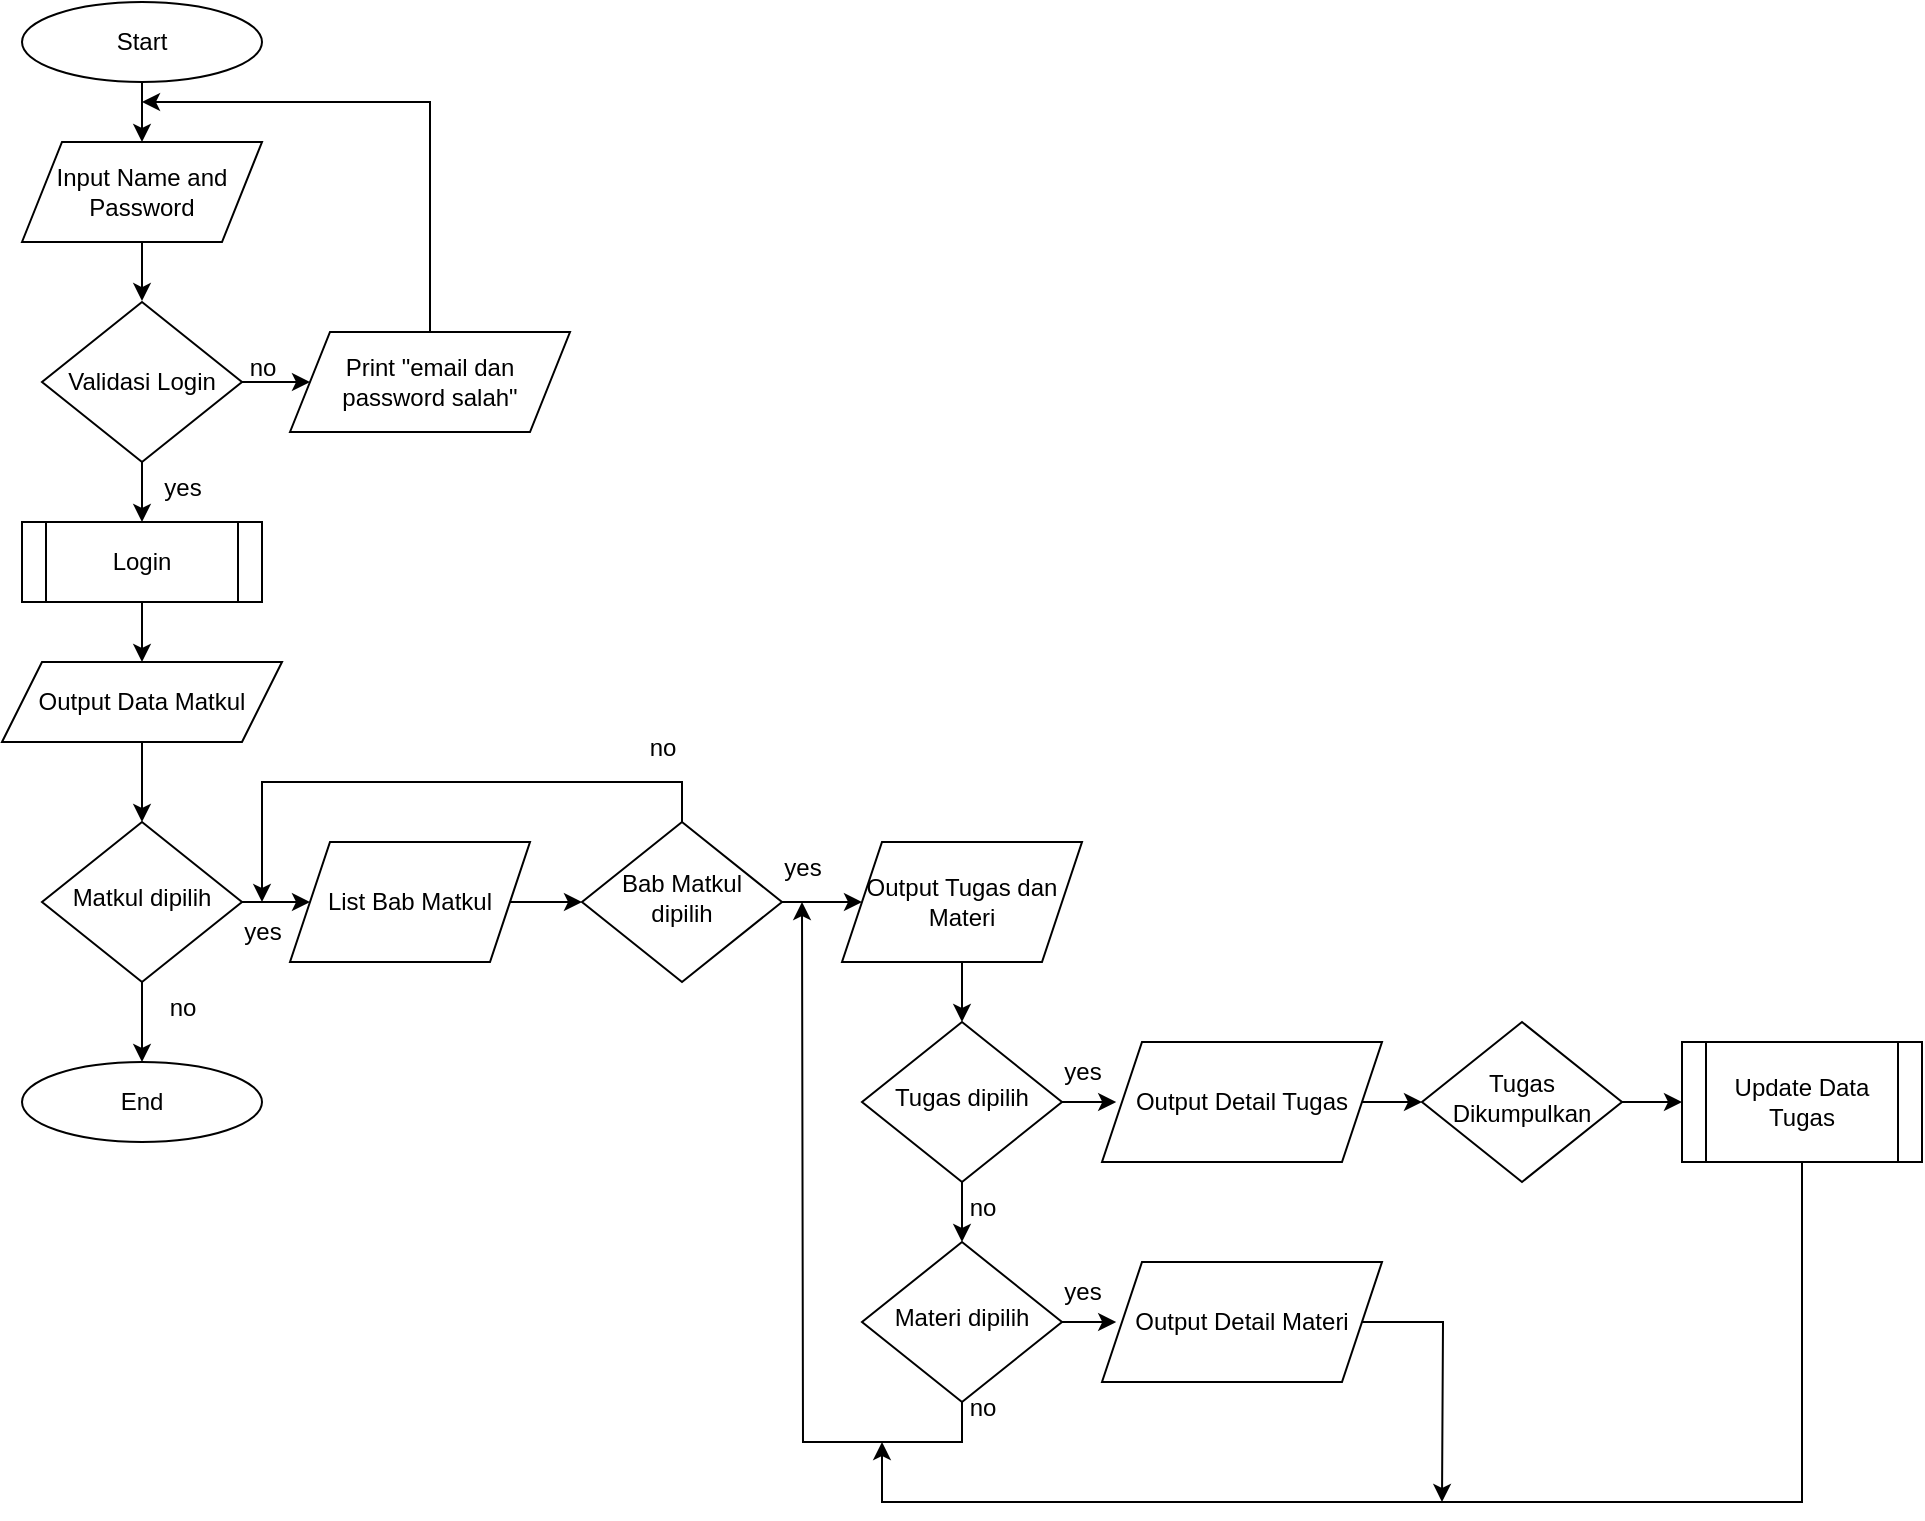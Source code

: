 <mxfile version="24.8.4">
  <diagram id="C5RBs43oDa-KdzZeNtuy" name="Page-1">
    <mxGraphModel dx="582" dy="285" grid="1" gridSize="10" guides="1" tooltips="1" connect="1" arrows="1" fold="1" page="1" pageScale="1" pageWidth="827" pageHeight="1169" math="0" shadow="0">
      <root>
        <mxCell id="WIyWlLk6GJQsqaUBKTNV-0" />
        <mxCell id="WIyWlLk6GJQsqaUBKTNV-1" parent="WIyWlLk6GJQsqaUBKTNV-0" />
        <mxCell id="Xe7hF2go13il3TsBRJFx-59" value="" style="group" vertex="1" connectable="0" parent="WIyWlLk6GJQsqaUBKTNV-1">
          <mxGeometry x="150" width="960" height="750" as="geometry" />
        </mxCell>
        <mxCell id="Xe7hF2go13il3TsBRJFx-16" style="edgeStyle=orthogonalEdgeStyle;rounded=0;orthogonalLoop=1;jettySize=auto;html=1;exitX=1;exitY=0.5;exitDx=0;exitDy=0;entryX=0;entryY=0.5;entryDx=0;entryDy=0;" edge="1" parent="Xe7hF2go13il3TsBRJFx-59" source="WIyWlLk6GJQsqaUBKTNV-6" target="Xe7hF2go13il3TsBRJFx-10">
          <mxGeometry relative="1" as="geometry" />
        </mxCell>
        <mxCell id="Xe7hF2go13il3TsBRJFx-43" style="edgeStyle=orthogonalEdgeStyle;rounded=0;orthogonalLoop=1;jettySize=auto;html=1;exitX=0.5;exitY=1;exitDx=0;exitDy=0;" edge="1" parent="Xe7hF2go13il3TsBRJFx-59" source="WIyWlLk6GJQsqaUBKTNV-6" target="Xe7hF2go13il3TsBRJFx-42">
          <mxGeometry relative="1" as="geometry" />
        </mxCell>
        <mxCell id="WIyWlLk6GJQsqaUBKTNV-6" value="Matkul dipilih" style="rhombus;whiteSpace=wrap;html=1;shadow=0;fontFamily=Helvetica;fontSize=12;align=center;strokeWidth=1;spacing=6;spacingTop=-4;" parent="Xe7hF2go13il3TsBRJFx-59" vertex="1">
          <mxGeometry x="20" y="410" width="100" height="80" as="geometry" />
        </mxCell>
        <mxCell id="Xe7hF2go13il3TsBRJFx-0" value="Start" style="ellipse;whiteSpace=wrap;html=1;" vertex="1" parent="Xe7hF2go13il3TsBRJFx-59">
          <mxGeometry x="10" width="120" height="40" as="geometry" />
        </mxCell>
        <mxCell id="Xe7hF2go13il3TsBRJFx-2" value="Input Name and Password" style="shape=parallelogram;perimeter=parallelogramPerimeter;whiteSpace=wrap;html=1;fixedSize=1;" vertex="1" parent="Xe7hF2go13il3TsBRJFx-59">
          <mxGeometry x="10" y="70" width="120" height="50" as="geometry" />
        </mxCell>
        <mxCell id="Xe7hF2go13il3TsBRJFx-4" value="Login" style="shape=process;whiteSpace=wrap;html=1;backgroundOutline=1;" vertex="1" parent="Xe7hF2go13il3TsBRJFx-59">
          <mxGeometry x="10" y="260" width="120" height="40" as="geometry" />
        </mxCell>
        <mxCell id="Xe7hF2go13il3TsBRJFx-5" value="Output Data Matkul" style="shape=parallelogram;perimeter=parallelogramPerimeter;whiteSpace=wrap;html=1;fixedSize=1;" vertex="1" parent="Xe7hF2go13il3TsBRJFx-59">
          <mxGeometry y="330" width="140" height="40" as="geometry" />
        </mxCell>
        <mxCell id="Xe7hF2go13il3TsBRJFx-6" value="" style="endArrow=classic;html=1;rounded=0;exitX=0.5;exitY=1;exitDx=0;exitDy=0;entryX=0.5;entryY=0;entryDx=0;entryDy=0;" edge="1" parent="Xe7hF2go13il3TsBRJFx-59" source="Xe7hF2go13il3TsBRJFx-0" target="Xe7hF2go13il3TsBRJFx-2">
          <mxGeometry width="50" height="50" relative="1" as="geometry">
            <mxPoint x="70" y="90" as="sourcePoint" />
            <mxPoint x="120" y="40" as="targetPoint" />
          </mxGeometry>
        </mxCell>
        <mxCell id="Xe7hF2go13il3TsBRJFx-7" value="" style="endArrow=classic;html=1;rounded=0;exitX=0.445;exitY=1.009;exitDx=0;exitDy=0;exitPerimeter=0;entryX=0.445;entryY=0;entryDx=0;entryDy=0;entryPerimeter=0;" edge="1" parent="Xe7hF2go13il3TsBRJFx-59">
          <mxGeometry width="50" height="50" relative="1" as="geometry">
            <mxPoint x="70.0" y="120.0" as="sourcePoint" />
            <mxPoint x="70.0" y="149.55" as="targetPoint" />
          </mxGeometry>
        </mxCell>
        <mxCell id="Xe7hF2go13il3TsBRJFx-8" value="" style="endArrow=classic;html=1;rounded=0;exitX=0.5;exitY=1;exitDx=0;exitDy=0;entryX=0.5;entryY=0;entryDx=0;entryDy=0;" edge="1" parent="Xe7hF2go13il3TsBRJFx-59" source="Xe7hF2go13il3TsBRJFx-4" target="Xe7hF2go13il3TsBRJFx-5">
          <mxGeometry width="50" height="50" relative="1" as="geometry">
            <mxPoint x="70" y="350" as="sourcePoint" />
            <mxPoint x="120" y="300" as="targetPoint" />
          </mxGeometry>
        </mxCell>
        <mxCell id="Xe7hF2go13il3TsBRJFx-9" value="" style="endArrow=classic;html=1;rounded=0;exitX=0.5;exitY=1;exitDx=0;exitDy=0;entryX=0.5;entryY=0;entryDx=0;entryDy=0;" edge="1" parent="Xe7hF2go13il3TsBRJFx-59" source="Xe7hF2go13il3TsBRJFx-5" target="WIyWlLk6GJQsqaUBKTNV-6">
          <mxGeometry width="50" height="50" relative="1" as="geometry">
            <mxPoint x="70" y="420" as="sourcePoint" />
            <mxPoint x="120" y="370" as="targetPoint" />
          </mxGeometry>
        </mxCell>
        <mxCell id="Xe7hF2go13il3TsBRJFx-13" style="edgeStyle=orthogonalEdgeStyle;rounded=0;orthogonalLoop=1;jettySize=auto;html=1;exitX=1;exitY=0.5;exitDx=0;exitDy=0;entryX=0;entryY=0.5;entryDx=0;entryDy=0;" edge="1" parent="Xe7hF2go13il3TsBRJFx-59" source="Xe7hF2go13il3TsBRJFx-10" target="Xe7hF2go13il3TsBRJFx-11">
          <mxGeometry relative="1" as="geometry" />
        </mxCell>
        <mxCell id="Xe7hF2go13il3TsBRJFx-10" value="List Bab Matkul" style="shape=parallelogram;perimeter=parallelogramPerimeter;whiteSpace=wrap;html=1;fixedSize=1;" vertex="1" parent="Xe7hF2go13il3TsBRJFx-59">
          <mxGeometry x="144" y="420" width="120" height="60" as="geometry" />
        </mxCell>
        <mxCell id="Xe7hF2go13il3TsBRJFx-19" style="edgeStyle=orthogonalEdgeStyle;rounded=0;orthogonalLoop=1;jettySize=auto;html=1;exitX=1;exitY=0.5;exitDx=0;exitDy=0;" edge="1" parent="Xe7hF2go13il3TsBRJFx-59" source="Xe7hF2go13il3TsBRJFx-11" target="Xe7hF2go13il3TsBRJFx-17">
          <mxGeometry relative="1" as="geometry" />
        </mxCell>
        <mxCell id="Xe7hF2go13il3TsBRJFx-48" style="edgeStyle=orthogonalEdgeStyle;rounded=0;orthogonalLoop=1;jettySize=auto;html=1;" edge="1" parent="Xe7hF2go13il3TsBRJFx-59" source="Xe7hF2go13il3TsBRJFx-11" target="Xe7hF2go13il3TsBRJFx-45">
          <mxGeometry relative="1" as="geometry">
            <mxPoint x="330" y="330" as="targetPoint" />
            <Array as="points">
              <mxPoint x="340" y="390" />
              <mxPoint x="130" y="390" />
            </Array>
          </mxGeometry>
        </mxCell>
        <mxCell id="Xe7hF2go13il3TsBRJFx-11" value="Bab Matkul dipilih" style="rhombus;whiteSpace=wrap;html=1;shadow=0;fontFamily=Helvetica;fontSize=12;align=center;strokeWidth=1;spacing=6;spacingTop=-4;" vertex="1" parent="Xe7hF2go13il3TsBRJFx-59">
          <mxGeometry x="290" y="410" width="100" height="80" as="geometry" />
        </mxCell>
        <mxCell id="Xe7hF2go13il3TsBRJFx-31" style="edgeStyle=orthogonalEdgeStyle;rounded=0;orthogonalLoop=1;jettySize=auto;html=1;exitX=0.5;exitY=1;exitDx=0;exitDy=0;entryX=0.5;entryY=0;entryDx=0;entryDy=0;" edge="1" parent="Xe7hF2go13il3TsBRJFx-59" source="Xe7hF2go13il3TsBRJFx-17" target="Xe7hF2go13il3TsBRJFx-20">
          <mxGeometry relative="1" as="geometry" />
        </mxCell>
        <mxCell id="Xe7hF2go13il3TsBRJFx-17" value="Output Tugas dan Materi" style="shape=parallelogram;perimeter=parallelogramPerimeter;whiteSpace=wrap;html=1;fixedSize=1;" vertex="1" parent="Xe7hF2go13il3TsBRJFx-59">
          <mxGeometry x="420" y="420" width="120" height="60" as="geometry" />
        </mxCell>
        <mxCell id="Xe7hF2go13il3TsBRJFx-32" style="edgeStyle=orthogonalEdgeStyle;rounded=0;orthogonalLoop=1;jettySize=auto;html=1;exitX=0.5;exitY=1;exitDx=0;exitDy=0;entryX=0.5;entryY=0;entryDx=0;entryDy=0;" edge="1" parent="Xe7hF2go13il3TsBRJFx-59" source="Xe7hF2go13il3TsBRJFx-20" target="Xe7hF2go13il3TsBRJFx-28">
          <mxGeometry relative="1" as="geometry" />
        </mxCell>
        <mxCell id="Xe7hF2go13il3TsBRJFx-20" value="Tugas dipilih" style="rhombus;whiteSpace=wrap;html=1;shadow=0;fontFamily=Helvetica;fontSize=12;align=center;strokeWidth=1;spacing=6;spacingTop=-4;" vertex="1" parent="Xe7hF2go13il3TsBRJFx-59">
          <mxGeometry x="430" y="510" width="100" height="80" as="geometry" />
        </mxCell>
        <mxCell id="Xe7hF2go13il3TsBRJFx-27" style="edgeStyle=orthogonalEdgeStyle;rounded=0;orthogonalLoop=1;jettySize=auto;html=1;exitX=1;exitY=0.5;exitDx=0;exitDy=0;entryX=0;entryY=0.5;entryDx=0;entryDy=0;" edge="1" parent="Xe7hF2go13il3TsBRJFx-59" source="Xe7hF2go13il3TsBRJFx-21" target="Xe7hF2go13il3TsBRJFx-24">
          <mxGeometry relative="1" as="geometry" />
        </mxCell>
        <mxCell id="Xe7hF2go13il3TsBRJFx-21" value="Tugas Dikumpulkan" style="rhombus;whiteSpace=wrap;html=1;shadow=0;fontFamily=Helvetica;fontSize=12;align=center;strokeWidth=1;spacing=6;spacingTop=-4;" vertex="1" parent="Xe7hF2go13il3TsBRJFx-59">
          <mxGeometry x="710" y="510" width="100" height="80" as="geometry" />
        </mxCell>
        <mxCell id="Xe7hF2go13il3TsBRJFx-26" style="edgeStyle=orthogonalEdgeStyle;rounded=0;orthogonalLoop=1;jettySize=auto;html=1;exitX=1;exitY=0.5;exitDx=0;exitDy=0;entryX=0;entryY=0.5;entryDx=0;entryDy=0;" edge="1" parent="Xe7hF2go13il3TsBRJFx-59" source="Xe7hF2go13il3TsBRJFx-22" target="Xe7hF2go13il3TsBRJFx-21">
          <mxGeometry relative="1" as="geometry" />
        </mxCell>
        <mxCell id="Xe7hF2go13il3TsBRJFx-22" value="Output Detail Tugas" style="shape=parallelogram;perimeter=parallelogramPerimeter;whiteSpace=wrap;html=1;fixedSize=1;" vertex="1" parent="Xe7hF2go13il3TsBRJFx-59">
          <mxGeometry x="550" y="520" width="140" height="60" as="geometry" />
        </mxCell>
        <mxCell id="Xe7hF2go13il3TsBRJFx-39" style="edgeStyle=orthogonalEdgeStyle;rounded=0;orthogonalLoop=1;jettySize=auto;html=1;exitX=0.5;exitY=1;exitDx=0;exitDy=0;" edge="1" parent="Xe7hF2go13il3TsBRJFx-59" source="Xe7hF2go13il3TsBRJFx-24">
          <mxGeometry relative="1" as="geometry">
            <mxPoint x="440" y="720" as="targetPoint" />
            <Array as="points">
              <mxPoint x="900" y="750" />
              <mxPoint x="440" y="750" />
            </Array>
          </mxGeometry>
        </mxCell>
        <mxCell id="Xe7hF2go13il3TsBRJFx-24" value="Update Data Tugas" style="shape=process;whiteSpace=wrap;html=1;backgroundOutline=1;" vertex="1" parent="Xe7hF2go13il3TsBRJFx-59">
          <mxGeometry x="840" y="520" width="120" height="60" as="geometry" />
        </mxCell>
        <mxCell id="Xe7hF2go13il3TsBRJFx-25" style="edgeStyle=orthogonalEdgeStyle;rounded=0;orthogonalLoop=1;jettySize=auto;html=1;exitX=1;exitY=0.5;exitDx=0;exitDy=0;entryX=0.051;entryY=0.497;entryDx=0;entryDy=0;entryPerimeter=0;" edge="1" parent="Xe7hF2go13il3TsBRJFx-59" source="Xe7hF2go13il3TsBRJFx-20" target="Xe7hF2go13il3TsBRJFx-22">
          <mxGeometry relative="1" as="geometry" />
        </mxCell>
        <mxCell id="Xe7hF2go13il3TsBRJFx-33" style="edgeStyle=orthogonalEdgeStyle;rounded=0;orthogonalLoop=1;jettySize=auto;html=1;exitX=0.5;exitY=1;exitDx=0;exitDy=0;" edge="1" parent="Xe7hF2go13il3TsBRJFx-59" source="Xe7hF2go13il3TsBRJFx-28">
          <mxGeometry relative="1" as="geometry">
            <mxPoint x="400" y="450" as="targetPoint" />
          </mxGeometry>
        </mxCell>
        <mxCell id="Xe7hF2go13il3TsBRJFx-28" value="Materi dipilih" style="rhombus;whiteSpace=wrap;html=1;shadow=0;fontFamily=Helvetica;fontSize=12;align=center;strokeWidth=1;spacing=6;spacingTop=-4;" vertex="1" parent="Xe7hF2go13il3TsBRJFx-59">
          <mxGeometry x="430" y="620" width="100" height="80" as="geometry" />
        </mxCell>
        <mxCell id="Xe7hF2go13il3TsBRJFx-41" style="edgeStyle=orthogonalEdgeStyle;rounded=0;orthogonalLoop=1;jettySize=auto;html=1;exitX=1;exitY=0.5;exitDx=0;exitDy=0;" edge="1" parent="Xe7hF2go13il3TsBRJFx-59" source="Xe7hF2go13il3TsBRJFx-29">
          <mxGeometry relative="1" as="geometry">
            <mxPoint x="720" y="750" as="targetPoint" />
          </mxGeometry>
        </mxCell>
        <mxCell id="Xe7hF2go13il3TsBRJFx-29" value="Output Detail Materi" style="shape=parallelogram;perimeter=parallelogramPerimeter;whiteSpace=wrap;html=1;fixedSize=1;" vertex="1" parent="Xe7hF2go13il3TsBRJFx-59">
          <mxGeometry x="550" y="630" width="140" height="60" as="geometry" />
        </mxCell>
        <mxCell id="Xe7hF2go13il3TsBRJFx-30" style="edgeStyle=orthogonalEdgeStyle;rounded=0;orthogonalLoop=1;jettySize=auto;html=1;exitX=1;exitY=0.5;exitDx=0;exitDy=0;entryX=0.051;entryY=0.497;entryDx=0;entryDy=0;entryPerimeter=0;" edge="1" parent="Xe7hF2go13il3TsBRJFx-59" source="Xe7hF2go13il3TsBRJFx-28" target="Xe7hF2go13il3TsBRJFx-29">
          <mxGeometry relative="1" as="geometry" />
        </mxCell>
        <mxCell id="Xe7hF2go13il3TsBRJFx-34" value="yes" style="text;html=1;align=center;verticalAlign=middle;resizable=0;points=[];autosize=1;strokeColor=none;fillColor=none;" vertex="1" parent="Xe7hF2go13il3TsBRJFx-59">
          <mxGeometry x="520" y="520" width="40" height="30" as="geometry" />
        </mxCell>
        <mxCell id="Xe7hF2go13il3TsBRJFx-35" value="no" style="text;html=1;align=center;verticalAlign=middle;resizable=0;points=[];autosize=1;strokeColor=none;fillColor=none;" vertex="1" parent="Xe7hF2go13il3TsBRJFx-59">
          <mxGeometry x="470" y="588" width="40" height="30" as="geometry" />
        </mxCell>
        <mxCell id="Xe7hF2go13il3TsBRJFx-36" value="yes" style="text;html=1;align=center;verticalAlign=middle;resizable=0;points=[];autosize=1;strokeColor=none;fillColor=none;" vertex="1" parent="Xe7hF2go13il3TsBRJFx-59">
          <mxGeometry x="520" y="630" width="40" height="30" as="geometry" />
        </mxCell>
        <mxCell id="Xe7hF2go13il3TsBRJFx-37" value="no" style="text;html=1;align=center;verticalAlign=middle;resizable=0;points=[];autosize=1;strokeColor=none;fillColor=none;" vertex="1" parent="Xe7hF2go13il3TsBRJFx-59">
          <mxGeometry x="470" y="688" width="40" height="30" as="geometry" />
        </mxCell>
        <mxCell id="Xe7hF2go13il3TsBRJFx-42" value="End" style="ellipse;whiteSpace=wrap;html=1;" vertex="1" parent="Xe7hF2go13il3TsBRJFx-59">
          <mxGeometry x="10" y="530" width="120" height="40" as="geometry" />
        </mxCell>
        <mxCell id="Xe7hF2go13il3TsBRJFx-45" value="yes" style="text;html=1;align=center;verticalAlign=middle;resizable=0;points=[];autosize=1;strokeColor=none;fillColor=none;" vertex="1" parent="Xe7hF2go13il3TsBRJFx-59">
          <mxGeometry x="110" y="450" width="40" height="30" as="geometry" />
        </mxCell>
        <mxCell id="Xe7hF2go13il3TsBRJFx-46" value="no" style="text;html=1;align=center;verticalAlign=middle;resizable=0;points=[];autosize=1;strokeColor=none;fillColor=none;" vertex="1" parent="Xe7hF2go13il3TsBRJFx-59">
          <mxGeometry x="70" y="488" width="40" height="30" as="geometry" />
        </mxCell>
        <mxCell id="Xe7hF2go13il3TsBRJFx-47" value="yes" style="text;html=1;align=center;verticalAlign=middle;resizable=0;points=[];autosize=1;strokeColor=none;fillColor=none;" vertex="1" parent="Xe7hF2go13il3TsBRJFx-59">
          <mxGeometry x="380" y="418" width="40" height="30" as="geometry" />
        </mxCell>
        <mxCell id="Xe7hF2go13il3TsBRJFx-50" value="no" style="text;html=1;align=center;verticalAlign=middle;resizable=0;points=[];autosize=1;strokeColor=none;fillColor=none;" vertex="1" parent="Xe7hF2go13il3TsBRJFx-59">
          <mxGeometry x="310" y="358" width="40" height="30" as="geometry" />
        </mxCell>
        <mxCell id="Xe7hF2go13il3TsBRJFx-54" style="edgeStyle=orthogonalEdgeStyle;rounded=0;orthogonalLoop=1;jettySize=auto;html=1;exitX=1;exitY=0.5;exitDx=0;exitDy=0;" edge="1" parent="Xe7hF2go13il3TsBRJFx-59" source="Xe7hF2go13il3TsBRJFx-52" target="Xe7hF2go13il3TsBRJFx-53">
          <mxGeometry relative="1" as="geometry" />
        </mxCell>
        <mxCell id="Xe7hF2go13il3TsBRJFx-57" style="edgeStyle=orthogonalEdgeStyle;rounded=0;orthogonalLoop=1;jettySize=auto;html=1;exitX=0.5;exitY=1;exitDx=0;exitDy=0;entryX=0.5;entryY=0;entryDx=0;entryDy=0;" edge="1" parent="Xe7hF2go13il3TsBRJFx-59" source="Xe7hF2go13il3TsBRJFx-52" target="Xe7hF2go13il3TsBRJFx-4">
          <mxGeometry relative="1" as="geometry" />
        </mxCell>
        <mxCell id="Xe7hF2go13il3TsBRJFx-52" value="Validasi Login" style="rhombus;whiteSpace=wrap;html=1;" vertex="1" parent="Xe7hF2go13il3TsBRJFx-59">
          <mxGeometry x="20" y="150" width="100" height="80" as="geometry" />
        </mxCell>
        <mxCell id="Xe7hF2go13il3TsBRJFx-55" style="edgeStyle=orthogonalEdgeStyle;rounded=0;orthogonalLoop=1;jettySize=auto;html=1;exitX=0.5;exitY=0;exitDx=0;exitDy=0;" edge="1" parent="Xe7hF2go13il3TsBRJFx-59" source="Xe7hF2go13il3TsBRJFx-53">
          <mxGeometry relative="1" as="geometry">
            <mxPoint x="70" y="50" as="targetPoint" />
            <Array as="points">
              <mxPoint x="214" y="50" />
            </Array>
          </mxGeometry>
        </mxCell>
        <mxCell id="Xe7hF2go13il3TsBRJFx-53" value="Print &quot;email dan password salah&quot;" style="shape=parallelogram;perimeter=parallelogramPerimeter;whiteSpace=wrap;html=1;fixedSize=1;" vertex="1" parent="Xe7hF2go13il3TsBRJFx-59">
          <mxGeometry x="144" y="165" width="140" height="50" as="geometry" />
        </mxCell>
        <mxCell id="Xe7hF2go13il3TsBRJFx-56" value="no" style="text;html=1;align=center;verticalAlign=middle;resizable=0;points=[];autosize=1;strokeColor=none;fillColor=none;" vertex="1" parent="Xe7hF2go13il3TsBRJFx-59">
          <mxGeometry x="110" y="168" width="40" height="30" as="geometry" />
        </mxCell>
        <mxCell id="Xe7hF2go13il3TsBRJFx-58" value="yes" style="text;html=1;align=center;verticalAlign=middle;resizable=0;points=[];autosize=1;strokeColor=none;fillColor=none;" vertex="1" parent="Xe7hF2go13il3TsBRJFx-59">
          <mxGeometry x="70" y="228" width="40" height="30" as="geometry" />
        </mxCell>
      </root>
    </mxGraphModel>
  </diagram>
</mxfile>
